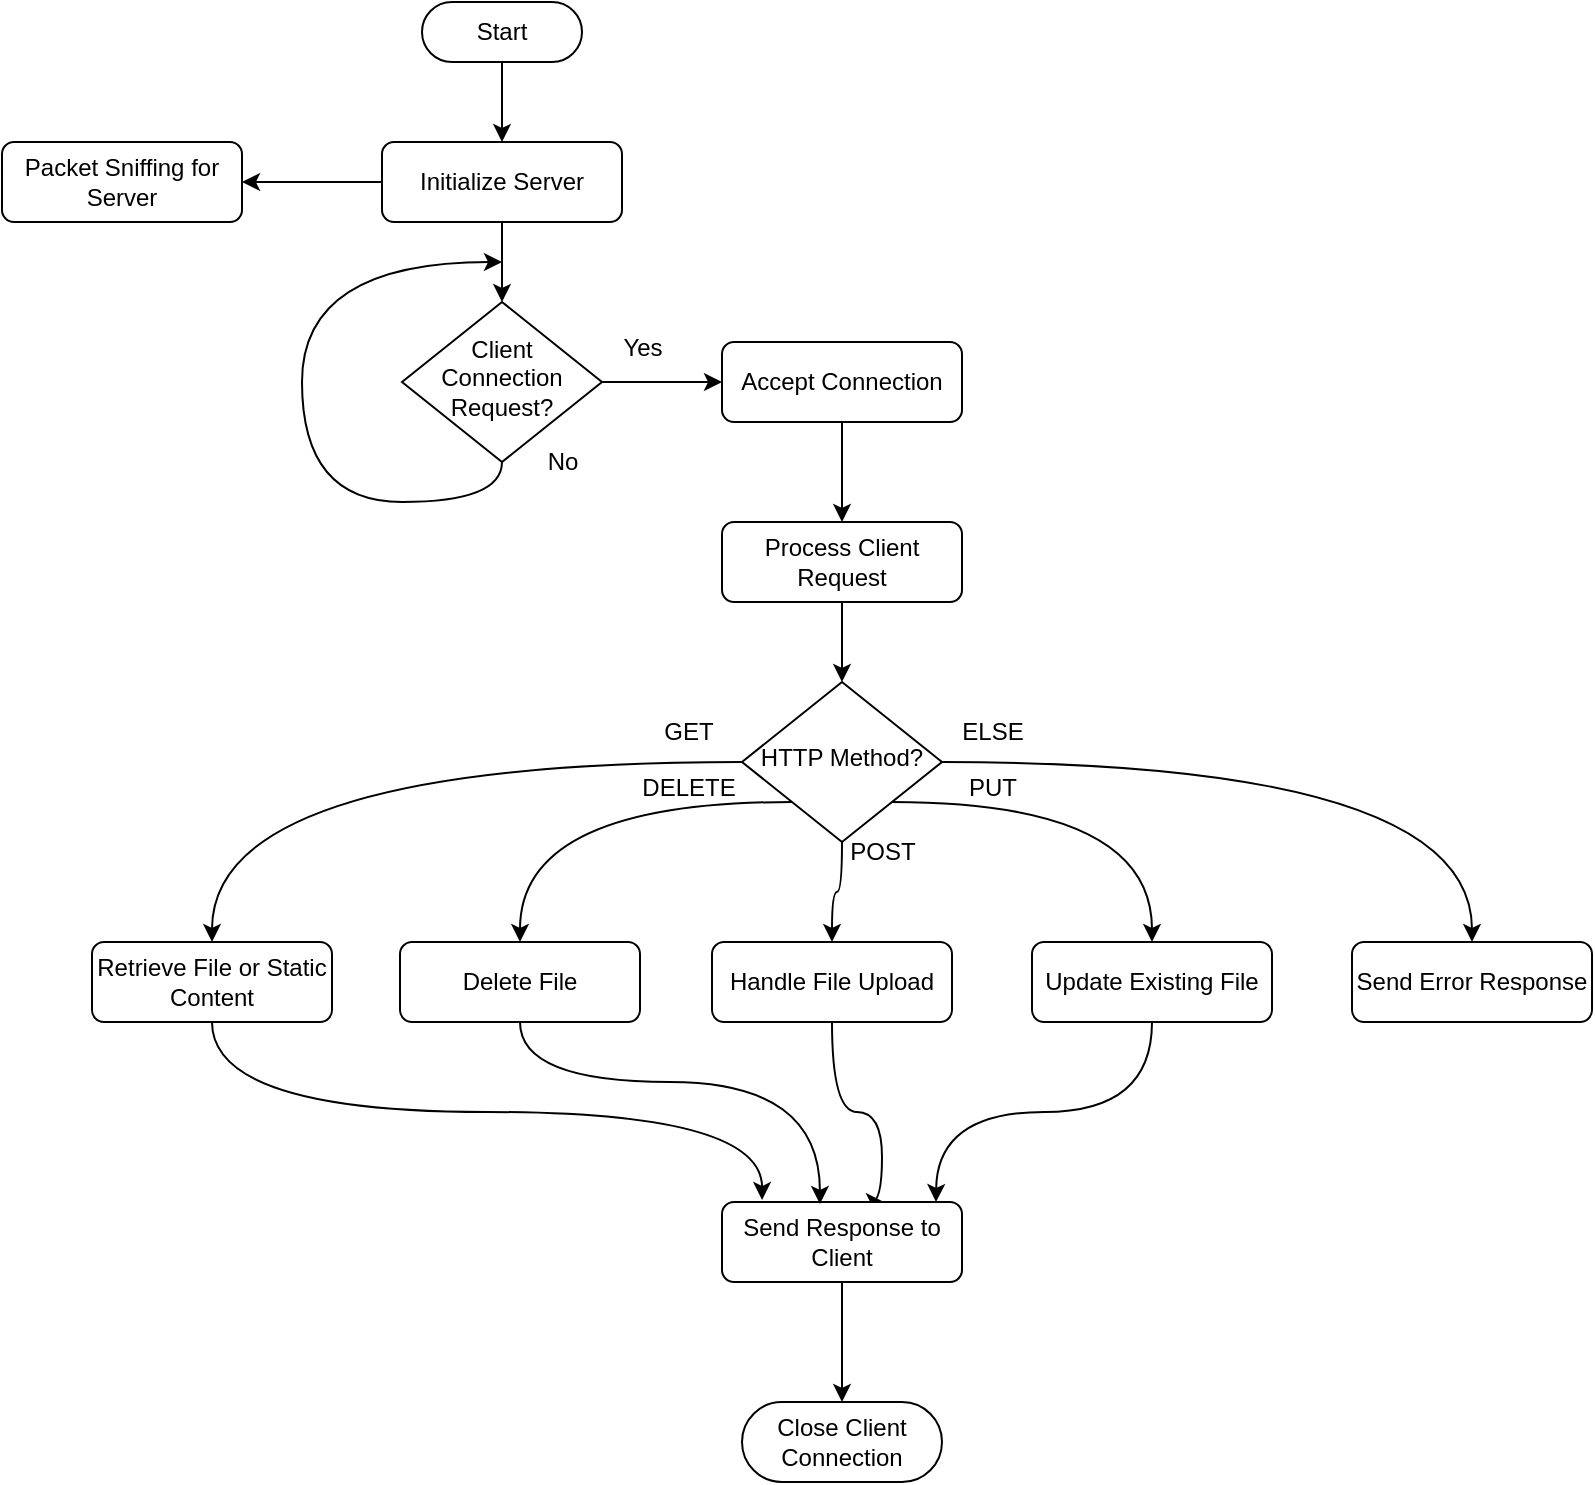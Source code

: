 <mxfile version="25.0.3">
  <diagram id="C5RBs43oDa-KdzZeNtuy" name="Page-1">
    <mxGraphModel dx="1090" dy="596" grid="1" gridSize="10" guides="1" tooltips="1" connect="1" arrows="1" fold="1" page="1" pageScale="1" pageWidth="827" pageHeight="1169" math="0" shadow="0">
      <root>
        <mxCell id="WIyWlLk6GJQsqaUBKTNV-0" />
        <mxCell id="WIyWlLk6GJQsqaUBKTNV-1" parent="WIyWlLk6GJQsqaUBKTNV-0" />
        <mxCell id="K80prXzXv1RAaiCHoPPO-16" style="edgeStyle=orthogonalEdgeStyle;rounded=0;orthogonalLoop=1;jettySize=auto;html=1;exitX=0.5;exitY=0.5;exitDx=0;exitDy=15;exitPerimeter=0;" edge="1" parent="WIyWlLk6GJQsqaUBKTNV-1" source="K80prXzXv1RAaiCHoPPO-0" target="K80prXzXv1RAaiCHoPPO-2">
          <mxGeometry relative="1" as="geometry" />
        </mxCell>
        <mxCell id="K80prXzXv1RAaiCHoPPO-0" value="Start" style="html=1;dashed=0;whiteSpace=wrap;shape=mxgraph.dfd.start" vertex="1" parent="WIyWlLk6GJQsqaUBKTNV-1">
          <mxGeometry x="290" y="10" width="80" height="30" as="geometry" />
        </mxCell>
        <mxCell id="K80prXzXv1RAaiCHoPPO-17" style="edgeStyle=orthogonalEdgeStyle;rounded=0;orthogonalLoop=1;jettySize=auto;html=1;exitX=0.5;exitY=1;exitDx=0;exitDy=0;entryX=0.5;entryY=0;entryDx=0;entryDy=0;" edge="1" parent="WIyWlLk6GJQsqaUBKTNV-1" source="K80prXzXv1RAaiCHoPPO-2" target="K80prXzXv1RAaiCHoPPO-4">
          <mxGeometry relative="1" as="geometry" />
        </mxCell>
        <mxCell id="K80prXzXv1RAaiCHoPPO-20" style="edgeStyle=orthogonalEdgeStyle;rounded=0;orthogonalLoop=1;jettySize=auto;html=1;exitX=0;exitY=0.5;exitDx=0;exitDy=0;" edge="1" parent="WIyWlLk6GJQsqaUBKTNV-1" source="K80prXzXv1RAaiCHoPPO-2" target="K80prXzXv1RAaiCHoPPO-3">
          <mxGeometry relative="1" as="geometry" />
        </mxCell>
        <mxCell id="K80prXzXv1RAaiCHoPPO-2" value="Initialize Server" style="rounded=1;whiteSpace=wrap;html=1;fontSize=12;glass=0;strokeWidth=1;shadow=0;" vertex="1" parent="WIyWlLk6GJQsqaUBKTNV-1">
          <mxGeometry x="270" y="80" width="120" height="40" as="geometry" />
        </mxCell>
        <mxCell id="K80prXzXv1RAaiCHoPPO-3" value="Packet Sniffing for Server" style="rounded=1;whiteSpace=wrap;html=1;fontSize=12;glass=0;strokeWidth=1;shadow=0;" vertex="1" parent="WIyWlLk6GJQsqaUBKTNV-1">
          <mxGeometry x="80" y="80" width="120" height="40" as="geometry" />
        </mxCell>
        <mxCell id="K80prXzXv1RAaiCHoPPO-18" style="edgeStyle=orthogonalEdgeStyle;rounded=0;orthogonalLoop=1;jettySize=auto;html=1;exitX=1;exitY=0.5;exitDx=0;exitDy=0;" edge="1" parent="WIyWlLk6GJQsqaUBKTNV-1" source="K80prXzXv1RAaiCHoPPO-4" target="K80prXzXv1RAaiCHoPPO-5">
          <mxGeometry relative="1" as="geometry" />
        </mxCell>
        <mxCell id="K80prXzXv1RAaiCHoPPO-21" style="edgeStyle=orthogonalEdgeStyle;rounded=0;orthogonalLoop=1;jettySize=auto;html=1;exitX=0.5;exitY=1;exitDx=0;exitDy=0;curved=1;" edge="1" parent="WIyWlLk6GJQsqaUBKTNV-1" source="K80prXzXv1RAaiCHoPPO-4">
          <mxGeometry relative="1" as="geometry">
            <mxPoint x="330" y="140" as="targetPoint" />
            <Array as="points">
              <mxPoint x="330" y="260" />
              <mxPoint x="230" y="260" />
              <mxPoint x="230" y="140" />
            </Array>
          </mxGeometry>
        </mxCell>
        <mxCell id="K80prXzXv1RAaiCHoPPO-4" value="Client Connection Request?" style="rhombus;whiteSpace=wrap;html=1;shadow=0;fontFamily=Helvetica;fontSize=12;align=center;strokeWidth=1;spacing=6;spacingTop=-4;" vertex="1" parent="WIyWlLk6GJQsqaUBKTNV-1">
          <mxGeometry x="280" y="160" width="100" height="80" as="geometry" />
        </mxCell>
        <mxCell id="K80prXzXv1RAaiCHoPPO-24" style="edgeStyle=orthogonalEdgeStyle;rounded=0;orthogonalLoop=1;jettySize=auto;html=1;exitX=0.5;exitY=1;exitDx=0;exitDy=0;" edge="1" parent="WIyWlLk6GJQsqaUBKTNV-1" source="K80prXzXv1RAaiCHoPPO-5" target="K80prXzXv1RAaiCHoPPO-6">
          <mxGeometry relative="1" as="geometry" />
        </mxCell>
        <mxCell id="K80prXzXv1RAaiCHoPPO-5" value="Accept Connection" style="rounded=1;whiteSpace=wrap;html=1;fontSize=12;glass=0;strokeWidth=1;shadow=0;" vertex="1" parent="WIyWlLk6GJQsqaUBKTNV-1">
          <mxGeometry x="440" y="180" width="120" height="40" as="geometry" />
        </mxCell>
        <mxCell id="K80prXzXv1RAaiCHoPPO-25" style="edgeStyle=orthogonalEdgeStyle;rounded=0;orthogonalLoop=1;jettySize=auto;html=1;exitX=0.5;exitY=1;exitDx=0;exitDy=0;entryX=0.5;entryY=0;entryDx=0;entryDy=0;" edge="1" parent="WIyWlLk6GJQsqaUBKTNV-1" source="K80prXzXv1RAaiCHoPPO-6" target="K80prXzXv1RAaiCHoPPO-7">
          <mxGeometry relative="1" as="geometry" />
        </mxCell>
        <mxCell id="K80prXzXv1RAaiCHoPPO-6" value="Process Client Request" style="rounded=1;whiteSpace=wrap;html=1;fontSize=12;glass=0;strokeWidth=1;shadow=0;" vertex="1" parent="WIyWlLk6GJQsqaUBKTNV-1">
          <mxGeometry x="440" y="270" width="120" height="40" as="geometry" />
        </mxCell>
        <mxCell id="K80prXzXv1RAaiCHoPPO-27" style="edgeStyle=orthogonalEdgeStyle;rounded=0;orthogonalLoop=1;jettySize=auto;html=1;exitX=0.5;exitY=1;exitDx=0;exitDy=0;curved=1;" edge="1" parent="WIyWlLk6GJQsqaUBKTNV-1" source="K80prXzXv1RAaiCHoPPO-7" target="K80prXzXv1RAaiCHoPPO-9">
          <mxGeometry relative="1" as="geometry" />
        </mxCell>
        <mxCell id="K80prXzXv1RAaiCHoPPO-28" style="edgeStyle=orthogonalEdgeStyle;rounded=0;orthogonalLoop=1;jettySize=auto;html=1;exitX=0;exitY=1;exitDx=0;exitDy=0;entryX=0.5;entryY=0;entryDx=0;entryDy=0;curved=1;" edge="1" parent="WIyWlLk6GJQsqaUBKTNV-1" source="K80prXzXv1RAaiCHoPPO-7" target="K80prXzXv1RAaiCHoPPO-11">
          <mxGeometry relative="1" as="geometry" />
        </mxCell>
        <mxCell id="K80prXzXv1RAaiCHoPPO-29" style="edgeStyle=orthogonalEdgeStyle;rounded=0;orthogonalLoop=1;jettySize=auto;html=1;exitX=0;exitY=0.5;exitDx=0;exitDy=0;entryX=0.5;entryY=0;entryDx=0;entryDy=0;curved=1;" edge="1" parent="WIyWlLk6GJQsqaUBKTNV-1" source="K80prXzXv1RAaiCHoPPO-7" target="K80prXzXv1RAaiCHoPPO-8">
          <mxGeometry relative="1" as="geometry" />
        </mxCell>
        <mxCell id="K80prXzXv1RAaiCHoPPO-30" style="edgeStyle=orthogonalEdgeStyle;rounded=0;orthogonalLoop=1;jettySize=auto;html=1;exitX=1;exitY=0.5;exitDx=0;exitDy=0;curved=1;" edge="1" parent="WIyWlLk6GJQsqaUBKTNV-1" source="K80prXzXv1RAaiCHoPPO-7" target="K80prXzXv1RAaiCHoPPO-26">
          <mxGeometry relative="1" as="geometry" />
        </mxCell>
        <mxCell id="K80prXzXv1RAaiCHoPPO-31" style="edgeStyle=orthogonalEdgeStyle;rounded=0;orthogonalLoop=1;jettySize=auto;html=1;exitX=1;exitY=1;exitDx=0;exitDy=0;entryX=0.5;entryY=0;entryDx=0;entryDy=0;curved=1;" edge="1" parent="WIyWlLk6GJQsqaUBKTNV-1" source="K80prXzXv1RAaiCHoPPO-7" target="K80prXzXv1RAaiCHoPPO-10">
          <mxGeometry relative="1" as="geometry" />
        </mxCell>
        <mxCell id="K80prXzXv1RAaiCHoPPO-7" value="HTTP Method?" style="rhombus;whiteSpace=wrap;html=1;shadow=0;fontFamily=Helvetica;fontSize=12;align=center;strokeWidth=1;spacing=6;spacingTop=-4;" vertex="1" parent="WIyWlLk6GJQsqaUBKTNV-1">
          <mxGeometry x="450" y="350" width="100" height="80" as="geometry" />
        </mxCell>
        <mxCell id="K80prXzXv1RAaiCHoPPO-8" value="Retrieve File or Static Content" style="rounded=1;whiteSpace=wrap;html=1;fontSize=12;glass=0;strokeWidth=1;shadow=0;" vertex="1" parent="WIyWlLk6GJQsqaUBKTNV-1">
          <mxGeometry x="125" y="480" width="120" height="40" as="geometry" />
        </mxCell>
        <mxCell id="K80prXzXv1RAaiCHoPPO-42" style="edgeStyle=orthogonalEdgeStyle;rounded=0;orthogonalLoop=1;jettySize=auto;html=1;exitX=0.5;exitY=1;exitDx=0;exitDy=0;curved=1;" edge="1" parent="WIyWlLk6GJQsqaUBKTNV-1" source="K80prXzXv1RAaiCHoPPO-9">
          <mxGeometry relative="1" as="geometry">
            <mxPoint x="521" y="610" as="targetPoint" />
            <Array as="points">
              <mxPoint x="495" y="565" />
              <mxPoint x="520" y="565" />
              <mxPoint x="520" y="610" />
            </Array>
          </mxGeometry>
        </mxCell>
        <mxCell id="K80prXzXv1RAaiCHoPPO-9" value="Handle File Upload" style="rounded=1;whiteSpace=wrap;html=1;fontSize=12;glass=0;strokeWidth=1;shadow=0;" vertex="1" parent="WIyWlLk6GJQsqaUBKTNV-1">
          <mxGeometry x="435" y="480" width="120" height="40" as="geometry" />
        </mxCell>
        <mxCell id="K80prXzXv1RAaiCHoPPO-10" value="Update Existing File" style="rounded=1;whiteSpace=wrap;html=1;fontSize=12;glass=0;strokeWidth=1;shadow=0;" vertex="1" parent="WIyWlLk6GJQsqaUBKTNV-1">
          <mxGeometry x="595" y="480" width="120" height="40" as="geometry" />
        </mxCell>
        <mxCell id="K80prXzXv1RAaiCHoPPO-11" value="Delete File" style="rounded=1;whiteSpace=wrap;html=1;fontSize=12;glass=0;strokeWidth=1;shadow=0;" vertex="1" parent="WIyWlLk6GJQsqaUBKTNV-1">
          <mxGeometry x="279" y="480" width="120" height="40" as="geometry" />
        </mxCell>
        <mxCell id="K80prXzXv1RAaiCHoPPO-12" value="Send Response to Client" style="rounded=1;whiteSpace=wrap;html=1;fontSize=12;glass=0;strokeWidth=1;shadow=0;" vertex="1" parent="WIyWlLk6GJQsqaUBKTNV-1">
          <mxGeometry x="440" y="610" width="120" height="40" as="geometry" />
        </mxCell>
        <mxCell id="K80prXzXv1RAaiCHoPPO-13" value="Close Client Connection" style="html=1;dashed=0;whiteSpace=wrap;shape=mxgraph.dfd.start" vertex="1" parent="WIyWlLk6GJQsqaUBKTNV-1">
          <mxGeometry x="450" y="710" width="100" height="40" as="geometry" />
        </mxCell>
        <mxCell id="K80prXzXv1RAaiCHoPPO-22" value="Yes" style="text;html=1;align=center;verticalAlign=middle;resizable=0;points=[];autosize=1;strokeColor=none;fillColor=none;" vertex="1" parent="WIyWlLk6GJQsqaUBKTNV-1">
          <mxGeometry x="380" y="168" width="40" height="30" as="geometry" />
        </mxCell>
        <mxCell id="K80prXzXv1RAaiCHoPPO-23" value="No" style="text;html=1;align=center;verticalAlign=middle;resizable=0;points=[];autosize=1;strokeColor=none;fillColor=none;" vertex="1" parent="WIyWlLk6GJQsqaUBKTNV-1">
          <mxGeometry x="340" y="225" width="40" height="30" as="geometry" />
        </mxCell>
        <mxCell id="K80prXzXv1RAaiCHoPPO-26" value="Send Error Response" style="rounded=1;whiteSpace=wrap;html=1;fontSize=12;glass=0;strokeWidth=1;shadow=0;" vertex="1" parent="WIyWlLk6GJQsqaUBKTNV-1">
          <mxGeometry x="755" y="480" width="120" height="40" as="geometry" />
        </mxCell>
        <mxCell id="K80prXzXv1RAaiCHoPPO-32" value="GET" style="text;html=1;align=center;verticalAlign=middle;resizable=0;points=[];autosize=1;strokeColor=none;fillColor=none;" vertex="1" parent="WIyWlLk6GJQsqaUBKTNV-1">
          <mxGeometry x="398" y="360" width="50" height="30" as="geometry" />
        </mxCell>
        <mxCell id="K80prXzXv1RAaiCHoPPO-33" value="POST" style="text;html=1;align=center;verticalAlign=middle;resizable=0;points=[];autosize=1;strokeColor=none;fillColor=none;" vertex="1" parent="WIyWlLk6GJQsqaUBKTNV-1">
          <mxGeometry x="490" y="420" width="60" height="30" as="geometry" />
        </mxCell>
        <mxCell id="K80prXzXv1RAaiCHoPPO-34" value="PUT" style="text;html=1;align=center;verticalAlign=middle;resizable=0;points=[];autosize=1;strokeColor=none;fillColor=none;" vertex="1" parent="WIyWlLk6GJQsqaUBKTNV-1">
          <mxGeometry x="550" y="388" width="50" height="30" as="geometry" />
        </mxCell>
        <mxCell id="K80prXzXv1RAaiCHoPPO-35" value="DELETE" style="text;html=1;align=center;verticalAlign=middle;resizable=0;points=[];autosize=1;strokeColor=none;fillColor=none;" vertex="1" parent="WIyWlLk6GJQsqaUBKTNV-1">
          <mxGeometry x="388" y="388" width="70" height="30" as="geometry" />
        </mxCell>
        <mxCell id="K80prXzXv1RAaiCHoPPO-36" value="ELSE" style="text;html=1;align=center;verticalAlign=middle;resizable=0;points=[];autosize=1;strokeColor=none;fillColor=none;" vertex="1" parent="WIyWlLk6GJQsqaUBKTNV-1">
          <mxGeometry x="550" y="360" width="50" height="30" as="geometry" />
        </mxCell>
        <mxCell id="K80prXzXv1RAaiCHoPPO-40" style="edgeStyle=orthogonalEdgeStyle;rounded=0;orthogonalLoop=1;jettySize=auto;html=1;exitX=0.5;exitY=1;exitDx=0;exitDy=0;entryX=0.167;entryY=-0.025;entryDx=0;entryDy=0;entryPerimeter=0;curved=1;" edge="1" parent="WIyWlLk6GJQsqaUBKTNV-1" source="K80prXzXv1RAaiCHoPPO-8" target="K80prXzXv1RAaiCHoPPO-12">
          <mxGeometry relative="1" as="geometry" />
        </mxCell>
        <mxCell id="K80prXzXv1RAaiCHoPPO-41" style="edgeStyle=orthogonalEdgeStyle;rounded=0;orthogonalLoop=1;jettySize=auto;html=1;exitX=0.5;exitY=1;exitDx=0;exitDy=0;entryX=0.408;entryY=0.025;entryDx=0;entryDy=0;entryPerimeter=0;curved=1;" edge="1" parent="WIyWlLk6GJQsqaUBKTNV-1" source="K80prXzXv1RAaiCHoPPO-11" target="K80prXzXv1RAaiCHoPPO-12">
          <mxGeometry relative="1" as="geometry">
            <Array as="points">
              <mxPoint x="339" y="550" />
              <mxPoint x="489" y="550" />
            </Array>
          </mxGeometry>
        </mxCell>
        <mxCell id="K80prXzXv1RAaiCHoPPO-43" style="edgeStyle=orthogonalEdgeStyle;rounded=0;orthogonalLoop=1;jettySize=auto;html=1;exitX=0.5;exitY=1;exitDx=0;exitDy=0;curved=1;" edge="1" parent="WIyWlLk6GJQsqaUBKTNV-1" source="K80prXzXv1RAaiCHoPPO-10">
          <mxGeometry relative="1" as="geometry">
            <mxPoint x="547" y="610" as="targetPoint" />
          </mxGeometry>
        </mxCell>
        <mxCell id="K80prXzXv1RAaiCHoPPO-44" style="edgeStyle=orthogonalEdgeStyle;rounded=0;orthogonalLoop=1;jettySize=auto;html=1;exitX=0.5;exitY=1;exitDx=0;exitDy=0;entryX=0.5;entryY=0.5;entryDx=0;entryDy=-20;entryPerimeter=0;" edge="1" parent="WIyWlLk6GJQsqaUBKTNV-1" source="K80prXzXv1RAaiCHoPPO-12" target="K80prXzXv1RAaiCHoPPO-13">
          <mxGeometry relative="1" as="geometry" />
        </mxCell>
      </root>
    </mxGraphModel>
  </diagram>
</mxfile>
